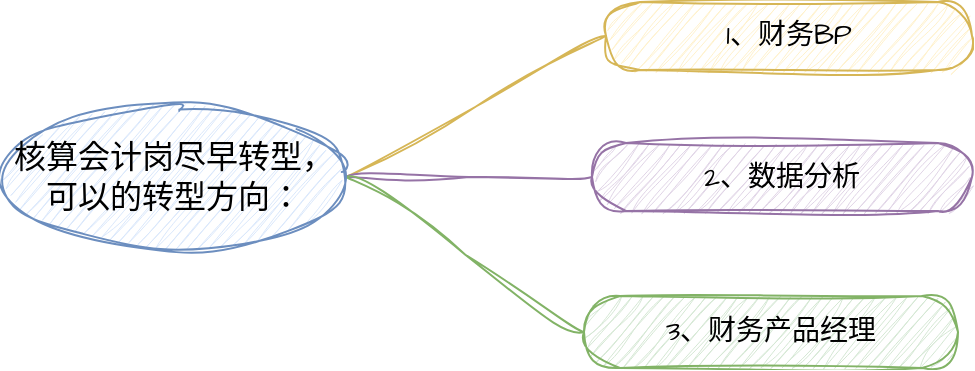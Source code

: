 <mxfile version="24.6.1" type="github">
  <diagram name="第 1 页" id="IOrgpivXa8xBZigPmvQL">
    <mxGraphModel dx="1646" dy="925" grid="0" gridSize="10" guides="1" tooltips="1" connect="1" arrows="1" fold="1" page="0" pageScale="1" pageWidth="827" pageHeight="1169" math="0" shadow="0">
      <root>
        <mxCell id="0" />
        <mxCell id="1" parent="0" />
        <mxCell id="HQFwr_4vZm7PLkbZfDzY-19" style="edgeStyle=entityRelationEdgeStyle;curved=1;rounded=0;sketch=1;hachureGap=4;jiggle=2;curveFitting=1;orthogonalLoop=1;jettySize=auto;html=1;startArrow=none;endArrow=none;segment=10;sourcePerimeterSpacing=0;targetPerimeterSpacing=0;exitX=1;exitY=0.5;exitDx=0;exitDy=0;entryX=0;entryY=0.5;entryDx=0;entryDy=0;fontFamily=Architects Daughter;fontSource=https%3A%2F%2Ffonts.googleapis.com%2Fcss%3Ffamily%3DArchitects%2BDaughter;fontSize=16;startSize=14;endSize=14;fillColor=#fff2cc;strokeColor=#d6b656;" edge="1" parent="1" source="HQFwr_4vZm7PLkbZfDzY-1" target="HQFwr_4vZm7PLkbZfDzY-2">
          <mxGeometry relative="1" as="geometry" />
        </mxCell>
        <mxCell id="HQFwr_4vZm7PLkbZfDzY-20" style="edgeStyle=entityRelationEdgeStyle;curved=1;rounded=0;sketch=1;hachureGap=4;jiggle=2;curveFitting=1;orthogonalLoop=1;jettySize=auto;html=1;startArrow=none;endArrow=none;segment=10;sourcePerimeterSpacing=0;targetPerimeterSpacing=0;exitX=1;exitY=0.5;exitDx=0;exitDy=0;entryX=0;entryY=0.5;entryDx=0;entryDy=0;fontFamily=Architects Daughter;fontSource=https%3A%2F%2Ffonts.googleapis.com%2Fcss%3Ffamily%3DArchitects%2BDaughter;fontSize=16;startSize=14;endSize=14;fillColor=#e1d5e7;strokeColor=#9673a6;" edge="1" parent="1" source="HQFwr_4vZm7PLkbZfDzY-1" target="HQFwr_4vZm7PLkbZfDzY-4">
          <mxGeometry relative="1" as="geometry" />
        </mxCell>
        <mxCell id="HQFwr_4vZm7PLkbZfDzY-21" style="edgeStyle=entityRelationEdgeStyle;curved=1;rounded=0;sketch=1;hachureGap=4;jiggle=2;curveFitting=1;orthogonalLoop=1;jettySize=auto;html=1;startArrow=none;endArrow=none;segment=10;sourcePerimeterSpacing=0;targetPerimeterSpacing=0;exitX=1;exitY=0.5;exitDx=0;exitDy=0;entryX=0;entryY=0.5;entryDx=0;entryDy=0;fontFamily=Architects Daughter;fontSource=https%3A%2F%2Ffonts.googleapis.com%2Fcss%3Ffamily%3DArchitects%2BDaughter;fontSize=16;startSize=14;endSize=14;fillColor=#d5e8d4;strokeColor=#82b366;" edge="1" parent="1" source="HQFwr_4vZm7PLkbZfDzY-1" target="HQFwr_4vZm7PLkbZfDzY-6">
          <mxGeometry relative="1" as="geometry" />
        </mxCell>
        <mxCell id="HQFwr_4vZm7PLkbZfDzY-1" value="核算会计岗尽早转型，&lt;div style=&quot;font-size: 16px;&quot;&gt;可以的转型方向：&lt;/div&gt;" style="ellipse;whiteSpace=wrap;html=1;align=center;newEdgeStyle={&quot;edgeStyle&quot;:&quot;entityRelationEdgeStyle&quot;,&quot;startArrow&quot;:&quot;none&quot;,&quot;endArrow&quot;:&quot;none&quot;,&quot;segment&quot;:10,&quot;curved&quot;:1,&quot;sourcePerimeterSpacing&quot;:0,&quot;targetPerimeterSpacing&quot;:0};treeFolding=1;treeMoving=1;sketch=1;hachureGap=4;jiggle=2;curveFitting=1;fontFamily=Architects Daughter;fontSource=https%3A%2F%2Ffonts.googleapis.com%2Fcss%3Ffamily%3DArchitects%2BDaughter;fillColor=#dae8fc;strokeColor=#6c8ebf;fontSize=16;" vertex="1" parent="1">
          <mxGeometry x="-109" y="-61" width="172" height="71" as="geometry" />
        </mxCell>
        <mxCell id="HQFwr_4vZm7PLkbZfDzY-2" value="1、财务BP" style="whiteSpace=wrap;html=1;rounded=1;arcSize=50;align=center;verticalAlign=middle;strokeWidth=1;autosize=1;spacing=4;treeFolding=1;treeMoving=1;newEdgeStyle={&quot;edgeStyle&quot;:&quot;entityRelationEdgeStyle&quot;,&quot;startArrow&quot;:&quot;none&quot;,&quot;endArrow&quot;:&quot;none&quot;,&quot;segment&quot;:10,&quot;curved&quot;:1,&quot;sourcePerimeterSpacing&quot;:0,&quot;targetPerimeterSpacing&quot;:0};sketch=1;hachureGap=4;jiggle=2;curveFitting=1;fontFamily=Architects Daughter;fontSource=https%3A%2F%2Ffonts.googleapis.com%2Fcss%3Ffamily%3DArchitects%2BDaughter;fillColor=#fff2cc;strokeColor=#d6b656;fontSize=14;" vertex="1" parent="1">
          <mxGeometry x="193" y="-113" width="183" height="34" as="geometry" />
        </mxCell>
        <mxCell id="HQFwr_4vZm7PLkbZfDzY-4" value="2、数据分析" style="whiteSpace=wrap;html=1;rounded=1;arcSize=50;align=center;verticalAlign=middle;strokeWidth=1;autosize=1;spacing=4;treeFolding=1;treeMoving=1;newEdgeStyle={&quot;edgeStyle&quot;:&quot;entityRelationEdgeStyle&quot;,&quot;startArrow&quot;:&quot;none&quot;,&quot;endArrow&quot;:&quot;none&quot;,&quot;segment&quot;:10,&quot;curved&quot;:1,&quot;sourcePerimeterSpacing&quot;:0,&quot;targetPerimeterSpacing&quot;:0};sketch=1;hachureGap=4;jiggle=2;curveFitting=1;fontFamily=Architects Daughter;fontSource=https%3A%2F%2Ffonts.googleapis.com%2Fcss%3Ffamily%3DArchitects%2BDaughter;fillColor=#e1d5e7;strokeColor=#9673a6;fontSize=14;" vertex="1" parent="1">
          <mxGeometry x="186" y="-42.5" width="190" height="34" as="geometry" />
        </mxCell>
        <mxCell id="HQFwr_4vZm7PLkbZfDzY-6" value="3、财务产品经理" style="whiteSpace=wrap;html=1;rounded=1;arcSize=50;align=center;verticalAlign=middle;strokeWidth=1;autosize=1;spacing=4;treeFolding=1;treeMoving=1;newEdgeStyle={&quot;edgeStyle&quot;:&quot;entityRelationEdgeStyle&quot;,&quot;startArrow&quot;:&quot;none&quot;,&quot;endArrow&quot;:&quot;none&quot;,&quot;segment&quot;:10,&quot;curved&quot;:1,&quot;sourcePerimeterSpacing&quot;:0,&quot;targetPerimeterSpacing&quot;:0};sketch=1;hachureGap=4;jiggle=2;curveFitting=1;fontFamily=Architects Daughter;fontSource=https%3A%2F%2Ffonts.googleapis.com%2Fcss%3Ffamily%3DArchitects%2BDaughter;fillColor=#d5e8d4;strokeColor=#82b366;fontSize=14;" vertex="1" parent="1">
          <mxGeometry x="182" y="34" width="187" height="36" as="geometry" />
        </mxCell>
      </root>
    </mxGraphModel>
  </diagram>
</mxfile>
